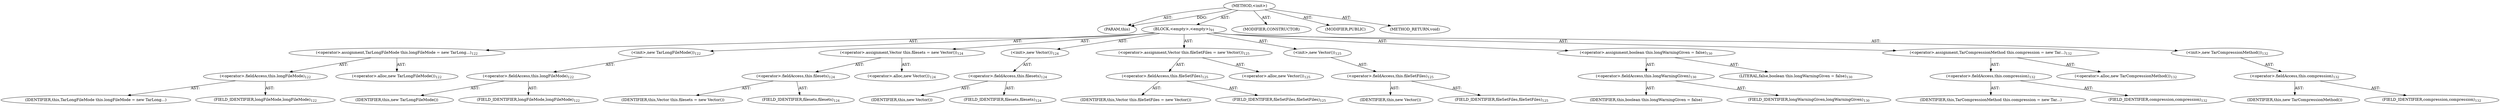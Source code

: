 digraph "&lt;init&gt;" {  
"111669149736" [label = <(METHOD,&lt;init&gt;)> ]
"115964117053" [label = <(PARAM,this)> ]
"25769803881" [label = <(BLOCK,&lt;empty&gt;,&lt;empty&gt;)<SUB>91</SUB>> ]
"30064771556" [label = <(&lt;operator&gt;.assignment,TarLongFileMode this.longFileMode = new TarLong...)<SUB>122</SUB>> ]
"30064771557" [label = <(&lt;operator&gt;.fieldAccess,this.longFileMode)<SUB>122</SUB>> ]
"68719477093" [label = <(IDENTIFIER,this,TarLongFileMode this.longFileMode = new TarLong...)> ]
"55834574981" [label = <(FIELD_IDENTIFIER,longFileMode,longFileMode)<SUB>122</SUB>> ]
"30064771558" [label = <(&lt;operator&gt;.alloc,new TarLongFileMode())<SUB>122</SUB>> ]
"30064771559" [label = <(&lt;init&gt;,new TarLongFileMode())<SUB>122</SUB>> ]
"30064771560" [label = <(&lt;operator&gt;.fieldAccess,this.longFileMode)<SUB>122</SUB>> ]
"68719477094" [label = <(IDENTIFIER,this,new TarLongFileMode())> ]
"55834574982" [label = <(FIELD_IDENTIFIER,longFileMode,longFileMode)<SUB>122</SUB>> ]
"30064771561" [label = <(&lt;operator&gt;.assignment,Vector this.filesets = new Vector())<SUB>124</SUB>> ]
"30064771562" [label = <(&lt;operator&gt;.fieldAccess,this.filesets)<SUB>124</SUB>> ]
"68719477095" [label = <(IDENTIFIER,this,Vector this.filesets = new Vector())> ]
"55834574983" [label = <(FIELD_IDENTIFIER,filesets,filesets)<SUB>124</SUB>> ]
"30064771563" [label = <(&lt;operator&gt;.alloc,new Vector())<SUB>124</SUB>> ]
"30064771564" [label = <(&lt;init&gt;,new Vector())<SUB>124</SUB>> ]
"30064771565" [label = <(&lt;operator&gt;.fieldAccess,this.filesets)<SUB>124</SUB>> ]
"68719477096" [label = <(IDENTIFIER,this,new Vector())> ]
"55834574984" [label = <(FIELD_IDENTIFIER,filesets,filesets)<SUB>124</SUB>> ]
"30064771566" [label = <(&lt;operator&gt;.assignment,Vector this.fileSetFiles = new Vector())<SUB>125</SUB>> ]
"30064771567" [label = <(&lt;operator&gt;.fieldAccess,this.fileSetFiles)<SUB>125</SUB>> ]
"68719477097" [label = <(IDENTIFIER,this,Vector this.fileSetFiles = new Vector())> ]
"55834574985" [label = <(FIELD_IDENTIFIER,fileSetFiles,fileSetFiles)<SUB>125</SUB>> ]
"30064771568" [label = <(&lt;operator&gt;.alloc,new Vector())<SUB>125</SUB>> ]
"30064771569" [label = <(&lt;init&gt;,new Vector())<SUB>125</SUB>> ]
"30064771570" [label = <(&lt;operator&gt;.fieldAccess,this.fileSetFiles)<SUB>125</SUB>> ]
"68719477098" [label = <(IDENTIFIER,this,new Vector())> ]
"55834574986" [label = <(FIELD_IDENTIFIER,fileSetFiles,fileSetFiles)<SUB>125</SUB>> ]
"30064771571" [label = <(&lt;operator&gt;.assignment,boolean this.longWarningGiven = false)<SUB>130</SUB>> ]
"30064771572" [label = <(&lt;operator&gt;.fieldAccess,this.longWarningGiven)<SUB>130</SUB>> ]
"68719477099" [label = <(IDENTIFIER,this,boolean this.longWarningGiven = false)> ]
"55834574987" [label = <(FIELD_IDENTIFIER,longWarningGiven,longWarningGiven)<SUB>130</SUB>> ]
"90194313306" [label = <(LITERAL,false,boolean this.longWarningGiven = false)<SUB>130</SUB>> ]
"30064771573" [label = <(&lt;operator&gt;.assignment,TarCompressionMethod this.compression = new Tar...)<SUB>132</SUB>> ]
"30064771574" [label = <(&lt;operator&gt;.fieldAccess,this.compression)<SUB>132</SUB>> ]
"68719477100" [label = <(IDENTIFIER,this,TarCompressionMethod this.compression = new Tar...)> ]
"55834574988" [label = <(FIELD_IDENTIFIER,compression,compression)<SUB>132</SUB>> ]
"30064771575" [label = <(&lt;operator&gt;.alloc,new TarCompressionMethod())<SUB>132</SUB>> ]
"30064771576" [label = <(&lt;init&gt;,new TarCompressionMethod())<SUB>132</SUB>> ]
"30064771577" [label = <(&lt;operator&gt;.fieldAccess,this.compression)<SUB>132</SUB>> ]
"68719477101" [label = <(IDENTIFIER,this,new TarCompressionMethod())> ]
"55834574989" [label = <(FIELD_IDENTIFIER,compression,compression)<SUB>132</SUB>> ]
"133143986295" [label = <(MODIFIER,CONSTRUCTOR)> ]
"133143986296" [label = <(MODIFIER,PUBLIC)> ]
"128849018920" [label = <(METHOD_RETURN,void)> ]
  "111669149736" -> "115964117053"  [ label = "AST: "] 
  "111669149736" -> "25769803881"  [ label = "AST: "] 
  "111669149736" -> "133143986295"  [ label = "AST: "] 
  "111669149736" -> "133143986296"  [ label = "AST: "] 
  "111669149736" -> "128849018920"  [ label = "AST: "] 
  "25769803881" -> "30064771556"  [ label = "AST: "] 
  "25769803881" -> "30064771559"  [ label = "AST: "] 
  "25769803881" -> "30064771561"  [ label = "AST: "] 
  "25769803881" -> "30064771564"  [ label = "AST: "] 
  "25769803881" -> "30064771566"  [ label = "AST: "] 
  "25769803881" -> "30064771569"  [ label = "AST: "] 
  "25769803881" -> "30064771571"  [ label = "AST: "] 
  "25769803881" -> "30064771573"  [ label = "AST: "] 
  "25769803881" -> "30064771576"  [ label = "AST: "] 
  "30064771556" -> "30064771557"  [ label = "AST: "] 
  "30064771556" -> "30064771558"  [ label = "AST: "] 
  "30064771557" -> "68719477093"  [ label = "AST: "] 
  "30064771557" -> "55834574981"  [ label = "AST: "] 
  "30064771559" -> "30064771560"  [ label = "AST: "] 
  "30064771560" -> "68719477094"  [ label = "AST: "] 
  "30064771560" -> "55834574982"  [ label = "AST: "] 
  "30064771561" -> "30064771562"  [ label = "AST: "] 
  "30064771561" -> "30064771563"  [ label = "AST: "] 
  "30064771562" -> "68719477095"  [ label = "AST: "] 
  "30064771562" -> "55834574983"  [ label = "AST: "] 
  "30064771564" -> "30064771565"  [ label = "AST: "] 
  "30064771565" -> "68719477096"  [ label = "AST: "] 
  "30064771565" -> "55834574984"  [ label = "AST: "] 
  "30064771566" -> "30064771567"  [ label = "AST: "] 
  "30064771566" -> "30064771568"  [ label = "AST: "] 
  "30064771567" -> "68719477097"  [ label = "AST: "] 
  "30064771567" -> "55834574985"  [ label = "AST: "] 
  "30064771569" -> "30064771570"  [ label = "AST: "] 
  "30064771570" -> "68719477098"  [ label = "AST: "] 
  "30064771570" -> "55834574986"  [ label = "AST: "] 
  "30064771571" -> "30064771572"  [ label = "AST: "] 
  "30064771571" -> "90194313306"  [ label = "AST: "] 
  "30064771572" -> "68719477099"  [ label = "AST: "] 
  "30064771572" -> "55834574987"  [ label = "AST: "] 
  "30064771573" -> "30064771574"  [ label = "AST: "] 
  "30064771573" -> "30064771575"  [ label = "AST: "] 
  "30064771574" -> "68719477100"  [ label = "AST: "] 
  "30064771574" -> "55834574988"  [ label = "AST: "] 
  "30064771576" -> "30064771577"  [ label = "AST: "] 
  "30064771577" -> "68719477101"  [ label = "AST: "] 
  "30064771577" -> "55834574989"  [ label = "AST: "] 
  "111669149736" -> "115964117053"  [ label = "DDG: "] 
}
